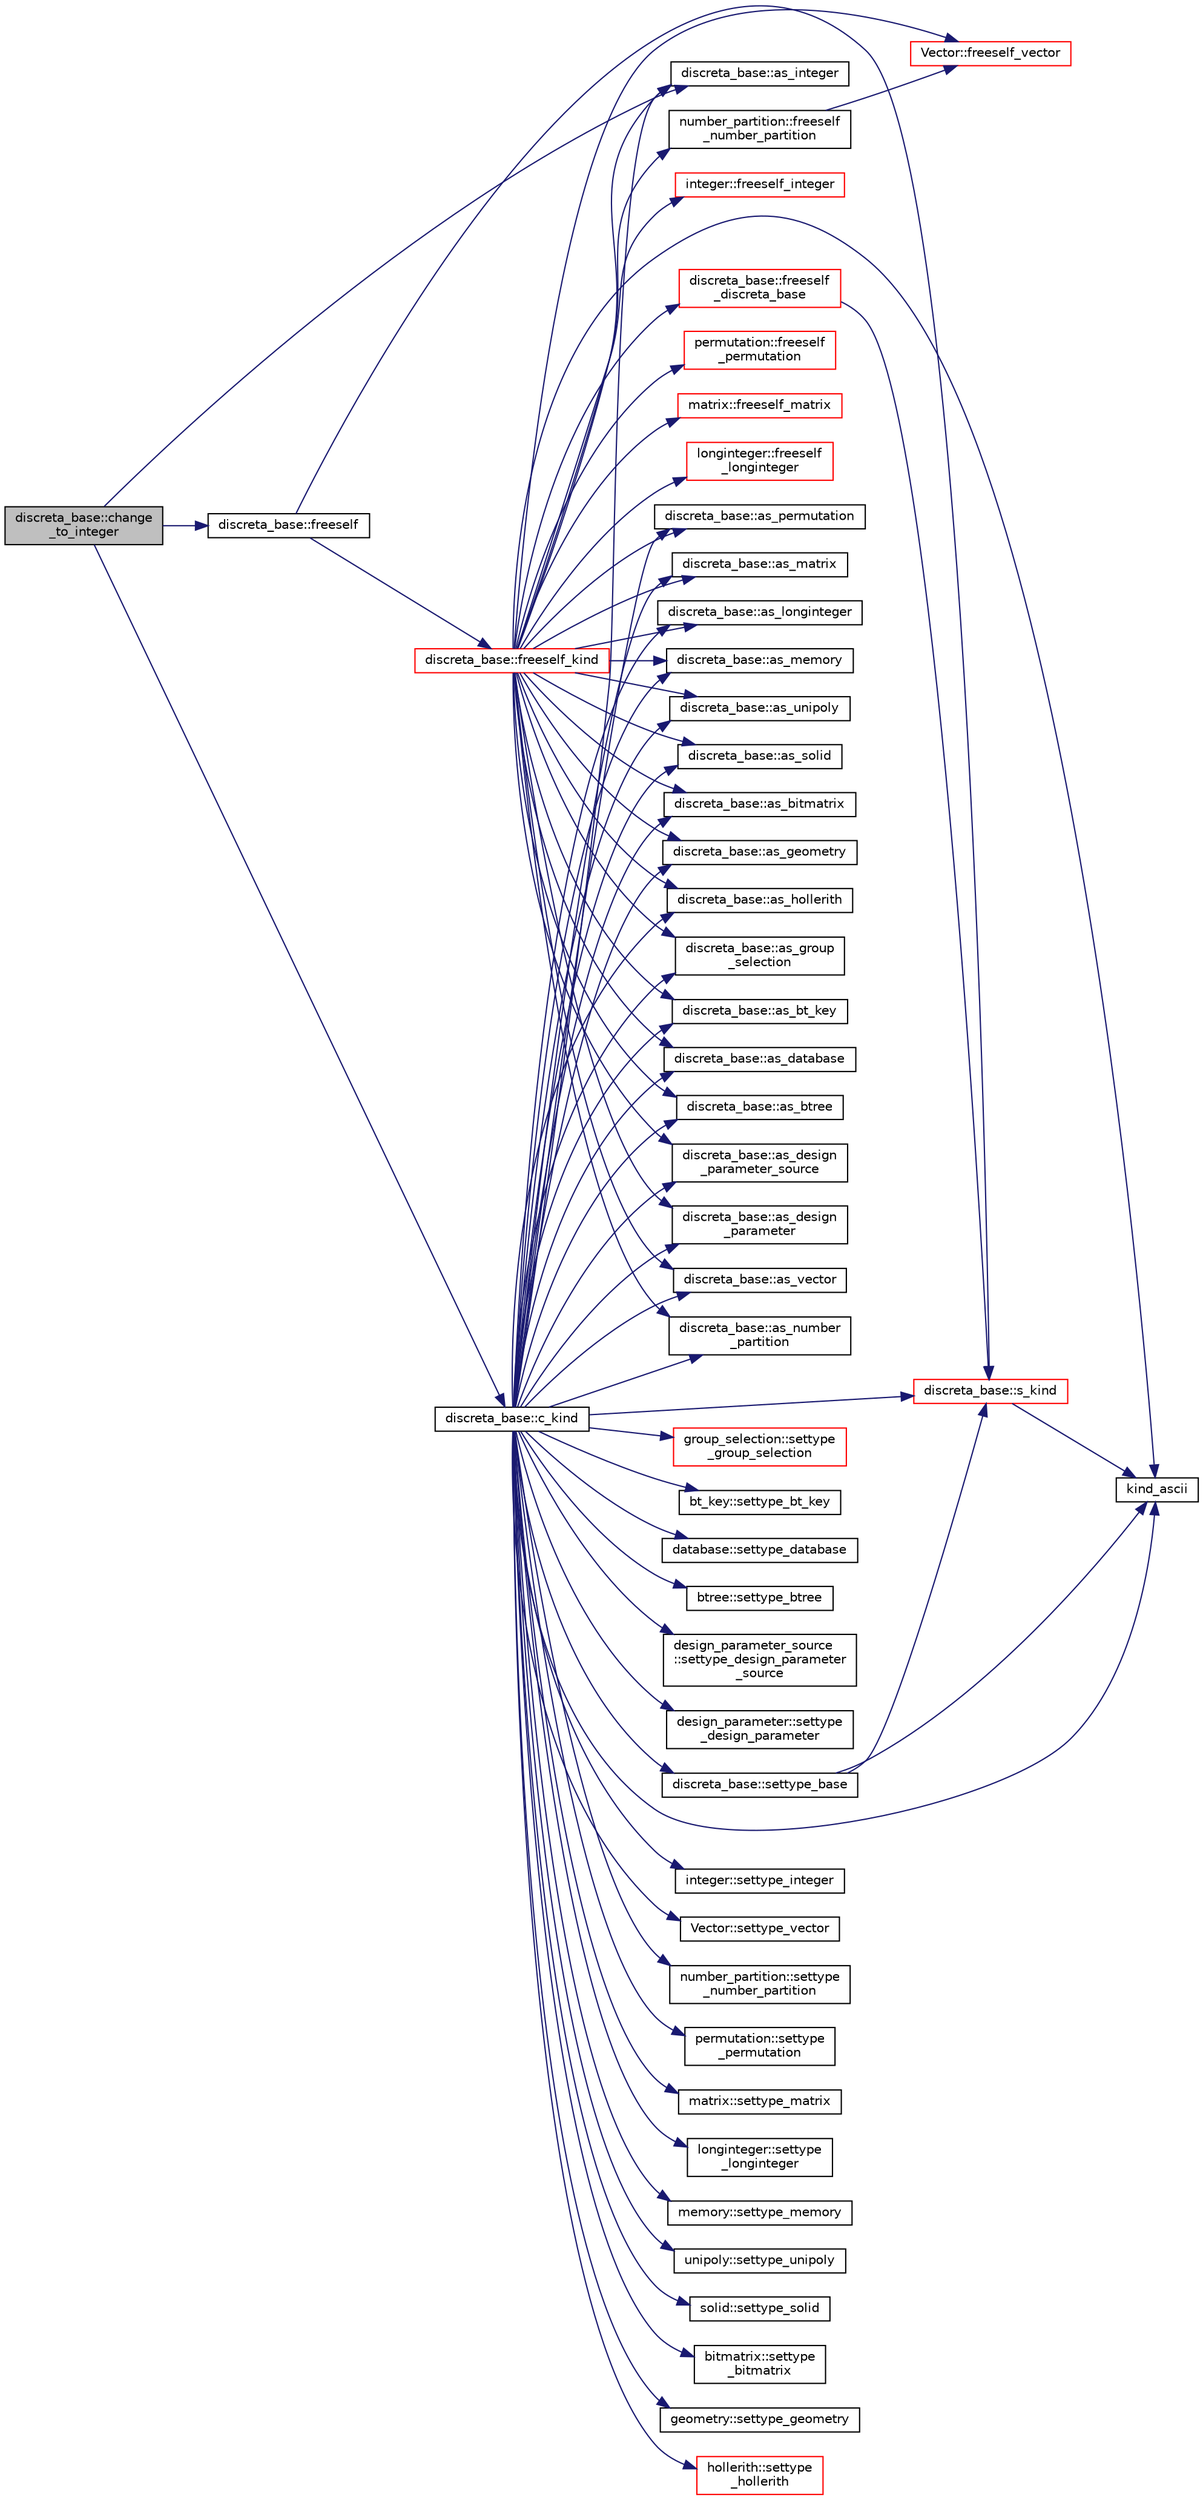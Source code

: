 digraph "discreta_base::change_to_integer"
{
  edge [fontname="Helvetica",fontsize="10",labelfontname="Helvetica",labelfontsize="10"];
  node [fontname="Helvetica",fontsize="10",shape=record];
  rankdir="LR";
  Node10227 [label="discreta_base::change\l_to_integer",height=0.2,width=0.4,color="black", fillcolor="grey75", style="filled", fontcolor="black"];
  Node10227 -> Node10228 [color="midnightblue",fontsize="10",style="solid",fontname="Helvetica"];
  Node10228 [label="discreta_base::freeself",height=0.2,width=0.4,color="black", fillcolor="white", style="filled",URL="$d7/d71/classdiscreta__base.html#a9a3c9501a562293b5667c11b9174d6e5"];
  Node10228 -> Node10229 [color="midnightblue",fontsize="10",style="solid",fontname="Helvetica"];
  Node10229 [label="discreta_base::freeself_kind",height=0.2,width=0.4,color="red", fillcolor="white", style="filled",URL="$d7/d71/classdiscreta__base.html#a63a23ada2165b3838fab719ed458cec8"];
  Node10229 -> Node10230 [color="midnightblue",fontsize="10",style="solid",fontname="Helvetica"];
  Node10230 [label="discreta_base::freeself\l_discreta_base",height=0.2,width=0.4,color="red", fillcolor="white", style="filled",URL="$d7/d71/classdiscreta__base.html#a8b1ec2cee4566034441e066dc2c027db"];
  Node10230 -> Node10231 [color="midnightblue",fontsize="10",style="solid",fontname="Helvetica"];
  Node10231 [label="discreta_base::s_kind",height=0.2,width=0.4,color="red", fillcolor="white", style="filled",URL="$d7/d71/classdiscreta__base.html#a8a830025c74adbbc3362418a7c2ba157"];
  Node10231 -> Node10233 [color="midnightblue",fontsize="10",style="solid",fontname="Helvetica"];
  Node10233 [label="kind_ascii",height=0.2,width=0.4,color="black", fillcolor="white", style="filled",URL="$d9/d60/discreta_8h.html#ad0ce825a9f29bc6cec27e1b64cfe27bf"];
  Node10229 -> Node10237 [color="midnightblue",fontsize="10",style="solid",fontname="Helvetica"];
  Node10237 [label="discreta_base::as_integer",height=0.2,width=0.4,color="black", fillcolor="white", style="filled",URL="$d7/d71/classdiscreta__base.html#a00d7691eaf874fd283d942692fe8dd26"];
  Node10229 -> Node10238 [color="midnightblue",fontsize="10",style="solid",fontname="Helvetica"];
  Node10238 [label="integer::freeself_integer",height=0.2,width=0.4,color="red", fillcolor="white", style="filled",URL="$d0/de5/classinteger.html#a02eb557612c9db1820dd75a77151edc0"];
  Node10229 -> Node10239 [color="midnightblue",fontsize="10",style="solid",fontname="Helvetica"];
  Node10239 [label="discreta_base::as_vector",height=0.2,width=0.4,color="black", fillcolor="white", style="filled",URL="$d7/d71/classdiscreta__base.html#a7bdd6cae39c380b128ee9e17e42cf020"];
  Node10229 -> Node10240 [color="midnightblue",fontsize="10",style="solid",fontname="Helvetica"];
  Node10240 [label="Vector::freeself_vector",height=0.2,width=0.4,color="red", fillcolor="white", style="filled",URL="$d5/db2/class_vector.html#ad55c58937ca8fb342247a2c0fb572d20"];
  Node10229 -> Node10242 [color="midnightblue",fontsize="10",style="solid",fontname="Helvetica"];
  Node10242 [label="discreta_base::as_number\l_partition",height=0.2,width=0.4,color="black", fillcolor="white", style="filled",URL="$d7/d71/classdiscreta__base.html#a307aa09de0e925d46697707968ffab00"];
  Node10229 -> Node10243 [color="midnightblue",fontsize="10",style="solid",fontname="Helvetica"];
  Node10243 [label="number_partition::freeself\l_number_partition",height=0.2,width=0.4,color="black", fillcolor="white", style="filled",URL="$df/d50/classnumber__partition.html#aa74111c1c8cd218b654e7b7c1ca42eb5"];
  Node10243 -> Node10240 [color="midnightblue",fontsize="10",style="solid",fontname="Helvetica"];
  Node10229 -> Node10244 [color="midnightblue",fontsize="10",style="solid",fontname="Helvetica"];
  Node10244 [label="discreta_base::as_permutation",height=0.2,width=0.4,color="black", fillcolor="white", style="filled",URL="$d7/d71/classdiscreta__base.html#aa4e72f36a82984239b12ae831e131098"];
  Node10229 -> Node10245 [color="midnightblue",fontsize="10",style="solid",fontname="Helvetica"];
  Node10245 [label="permutation::freeself\l_permutation",height=0.2,width=0.4,color="red", fillcolor="white", style="filled",URL="$d0/d08/classpermutation.html#a1f86343fa765d71c976d79e5ce372c12"];
  Node10229 -> Node10246 [color="midnightblue",fontsize="10",style="solid",fontname="Helvetica"];
  Node10246 [label="discreta_base::as_matrix",height=0.2,width=0.4,color="black", fillcolor="white", style="filled",URL="$d7/d71/classdiscreta__base.html#ae4d7f56d917a4707b838fbffde6467ff"];
  Node10229 -> Node10247 [color="midnightblue",fontsize="10",style="solid",fontname="Helvetica"];
  Node10247 [label="matrix::freeself_matrix",height=0.2,width=0.4,color="red", fillcolor="white", style="filled",URL="$d1/d8d/classmatrix.html#ab47d61820499f35c15bf82fb6a3b9bd1"];
  Node10229 -> Node10249 [color="midnightblue",fontsize="10",style="solid",fontname="Helvetica"];
  Node10249 [label="discreta_base::as_longinteger",height=0.2,width=0.4,color="black", fillcolor="white", style="filled",URL="$d7/d71/classdiscreta__base.html#a20a094639eb711b10c8694c51937f7cd"];
  Node10229 -> Node10250 [color="midnightblue",fontsize="10",style="solid",fontname="Helvetica"];
  Node10250 [label="longinteger::freeself\l_longinteger",height=0.2,width=0.4,color="red", fillcolor="white", style="filled",URL="$d3/d71/classlonginteger.html#a82006f4b7c6bf897de0387497e16c219"];
  Node10229 -> Node10252 [color="midnightblue",fontsize="10",style="solid",fontname="Helvetica"];
  Node10252 [label="discreta_base::as_memory",height=0.2,width=0.4,color="black", fillcolor="white", style="filled",URL="$d7/d71/classdiscreta__base.html#ad94b2d7dce0cd4fa22db57f6e79c4bd2"];
  Node10229 -> Node10254 [color="midnightblue",fontsize="10",style="solid",fontname="Helvetica"];
  Node10254 [label="discreta_base::as_unipoly",height=0.2,width=0.4,color="black", fillcolor="white", style="filled",URL="$d7/d71/classdiscreta__base.html#ad50d8027f039fe5c2478cddb243adc9d"];
  Node10229 -> Node10256 [color="midnightblue",fontsize="10",style="solid",fontname="Helvetica"];
  Node10256 [label="discreta_base::as_solid",height=0.2,width=0.4,color="black", fillcolor="white", style="filled",URL="$d7/d71/classdiscreta__base.html#a1fc5f2b85ec97ab0a69dd64903c970a5"];
  Node10229 -> Node10258 [color="midnightblue",fontsize="10",style="solid",fontname="Helvetica"];
  Node10258 [label="discreta_base::as_bitmatrix",height=0.2,width=0.4,color="black", fillcolor="white", style="filled",URL="$d7/d71/classdiscreta__base.html#a071ad54ea8ef6c9d1d15f532e5a76df6"];
  Node10229 -> Node10260 [color="midnightblue",fontsize="10",style="solid",fontname="Helvetica"];
  Node10260 [label="discreta_base::as_geometry",height=0.2,width=0.4,color="black", fillcolor="white", style="filled",URL="$d7/d71/classdiscreta__base.html#a38fc7b4cdd830703e9d87354b79bc5c8"];
  Node10229 -> Node10262 [color="midnightblue",fontsize="10",style="solid",fontname="Helvetica"];
  Node10262 [label="discreta_base::as_hollerith",height=0.2,width=0.4,color="black", fillcolor="white", style="filled",URL="$d7/d71/classdiscreta__base.html#a3e66f82711f314710107e2f29e589690"];
  Node10229 -> Node10264 [color="midnightblue",fontsize="10",style="solid",fontname="Helvetica"];
  Node10264 [label="discreta_base::as_group\l_selection",height=0.2,width=0.4,color="black", fillcolor="white", style="filled",URL="$d7/d71/classdiscreta__base.html#aae1bac4883c567718bef9fb610abbdc8"];
  Node10229 -> Node10266 [color="midnightblue",fontsize="10",style="solid",fontname="Helvetica"];
  Node10266 [label="discreta_base::as_bt_key",height=0.2,width=0.4,color="black", fillcolor="white", style="filled",URL="$d7/d71/classdiscreta__base.html#a2734c6e08dca17cf6588bd5064ec1b9f"];
  Node10229 -> Node10268 [color="midnightblue",fontsize="10",style="solid",fontname="Helvetica"];
  Node10268 [label="discreta_base::as_database",height=0.2,width=0.4,color="black", fillcolor="white", style="filled",URL="$d7/d71/classdiscreta__base.html#ab055d39d58210a2b03ba3d33703b09a9"];
  Node10229 -> Node10270 [color="midnightblue",fontsize="10",style="solid",fontname="Helvetica"];
  Node10270 [label="discreta_base::as_btree",height=0.2,width=0.4,color="black", fillcolor="white", style="filled",URL="$d7/d71/classdiscreta__base.html#a78e76674cef2ec113c17989c11288778"];
  Node10229 -> Node10272 [color="midnightblue",fontsize="10",style="solid",fontname="Helvetica"];
  Node10272 [label="discreta_base::as_design\l_parameter_source",height=0.2,width=0.4,color="black", fillcolor="white", style="filled",URL="$d7/d71/classdiscreta__base.html#a59cbf837c6582ded5bc586265d13d81a"];
  Node10229 -> Node10274 [color="midnightblue",fontsize="10",style="solid",fontname="Helvetica"];
  Node10274 [label="discreta_base::as_design\l_parameter",height=0.2,width=0.4,color="black", fillcolor="white", style="filled",URL="$d7/d71/classdiscreta__base.html#aab24ff38ea1c5471ab3de42e014d0f2a"];
  Node10229 -> Node10233 [color="midnightblue",fontsize="10",style="solid",fontname="Helvetica"];
  Node10228 -> Node10231 [color="midnightblue",fontsize="10",style="solid",fontname="Helvetica"];
  Node10227 -> Node10276 [color="midnightblue",fontsize="10",style="solid",fontname="Helvetica"];
  Node10276 [label="discreta_base::c_kind",height=0.2,width=0.4,color="black", fillcolor="white", style="filled",URL="$d7/d71/classdiscreta__base.html#adc2ff61589c2d083688e7a43f333cb62"];
  Node10276 -> Node10277 [color="midnightblue",fontsize="10",style="solid",fontname="Helvetica"];
  Node10277 [label="discreta_base::settype_base",height=0.2,width=0.4,color="black", fillcolor="white", style="filled",URL="$d7/d71/classdiscreta__base.html#a4f42899a89447d1c3993ea07c38f8ad4"];
  Node10277 -> Node10231 [color="midnightblue",fontsize="10",style="solid",fontname="Helvetica"];
  Node10277 -> Node10233 [color="midnightblue",fontsize="10",style="solid",fontname="Helvetica"];
  Node10276 -> Node10237 [color="midnightblue",fontsize="10",style="solid",fontname="Helvetica"];
  Node10276 -> Node10278 [color="midnightblue",fontsize="10",style="solid",fontname="Helvetica"];
  Node10278 [label="integer::settype_integer",height=0.2,width=0.4,color="black", fillcolor="white", style="filled",URL="$d0/de5/classinteger.html#a6265c65ef311229acd513d748faba796"];
  Node10276 -> Node10239 [color="midnightblue",fontsize="10",style="solid",fontname="Helvetica"];
  Node10276 -> Node10279 [color="midnightblue",fontsize="10",style="solid",fontname="Helvetica"];
  Node10279 [label="Vector::settype_vector",height=0.2,width=0.4,color="black", fillcolor="white", style="filled",URL="$d5/db2/class_vector.html#a34e0d00b18c051f23904a8429fa6c8b4"];
  Node10276 -> Node10242 [color="midnightblue",fontsize="10",style="solid",fontname="Helvetica"];
  Node10276 -> Node10280 [color="midnightblue",fontsize="10",style="solid",fontname="Helvetica"];
  Node10280 [label="number_partition::settype\l_number_partition",height=0.2,width=0.4,color="black", fillcolor="white", style="filled",URL="$df/d50/classnumber__partition.html#a3aaec1b557758f643ffc8555bbc358be"];
  Node10276 -> Node10244 [color="midnightblue",fontsize="10",style="solid",fontname="Helvetica"];
  Node10276 -> Node10281 [color="midnightblue",fontsize="10",style="solid",fontname="Helvetica"];
  Node10281 [label="permutation::settype\l_permutation",height=0.2,width=0.4,color="black", fillcolor="white", style="filled",URL="$d0/d08/classpermutation.html#af1eea29f86195cede9562e444664c28c"];
  Node10276 -> Node10246 [color="midnightblue",fontsize="10",style="solid",fontname="Helvetica"];
  Node10276 -> Node10282 [color="midnightblue",fontsize="10",style="solid",fontname="Helvetica"];
  Node10282 [label="matrix::settype_matrix",height=0.2,width=0.4,color="black", fillcolor="white", style="filled",URL="$d1/d8d/classmatrix.html#a1780283a64a789e4084d792683d276bb"];
  Node10276 -> Node10249 [color="midnightblue",fontsize="10",style="solid",fontname="Helvetica"];
  Node10276 -> Node10283 [color="midnightblue",fontsize="10",style="solid",fontname="Helvetica"];
  Node10283 [label="longinteger::settype\l_longinteger",height=0.2,width=0.4,color="black", fillcolor="white", style="filled",URL="$d3/d71/classlonginteger.html#ae5f811ece8df31b9ff114368a18e1dc5"];
  Node10276 -> Node10252 [color="midnightblue",fontsize="10",style="solid",fontname="Helvetica"];
  Node10276 -> Node10284 [color="midnightblue",fontsize="10",style="solid",fontname="Helvetica"];
  Node10284 [label="memory::settype_memory",height=0.2,width=0.4,color="black", fillcolor="white", style="filled",URL="$d8/d99/classmemory.html#a33aae277f9b8fe36b02e9d5da895451b"];
  Node10276 -> Node10254 [color="midnightblue",fontsize="10",style="solid",fontname="Helvetica"];
  Node10276 -> Node10285 [color="midnightblue",fontsize="10",style="solid",fontname="Helvetica"];
  Node10285 [label="unipoly::settype_unipoly",height=0.2,width=0.4,color="black", fillcolor="white", style="filled",URL="$d1/d89/classunipoly.html#a8db854fcc85c5e1150b1f1b1c005c95b"];
  Node10276 -> Node10256 [color="midnightblue",fontsize="10",style="solid",fontname="Helvetica"];
  Node10276 -> Node10286 [color="midnightblue",fontsize="10",style="solid",fontname="Helvetica"];
  Node10286 [label="solid::settype_solid",height=0.2,width=0.4,color="black", fillcolor="white", style="filled",URL="$d8/def/classsolid.html#a775bd4821f75a8aee4ea3d4335ff90e0"];
  Node10276 -> Node10258 [color="midnightblue",fontsize="10",style="solid",fontname="Helvetica"];
  Node10276 -> Node10287 [color="midnightblue",fontsize="10",style="solid",fontname="Helvetica"];
  Node10287 [label="bitmatrix::settype\l_bitmatrix",height=0.2,width=0.4,color="black", fillcolor="white", style="filled",URL="$de/dc8/classbitmatrix.html#acb571d947f9526665ebbdc0ce3e2a973"];
  Node10276 -> Node10260 [color="midnightblue",fontsize="10",style="solid",fontname="Helvetica"];
  Node10276 -> Node10288 [color="midnightblue",fontsize="10",style="solid",fontname="Helvetica"];
  Node10288 [label="geometry::settype_geometry",height=0.2,width=0.4,color="black", fillcolor="white", style="filled",URL="$da/d44/classgeometry.html#ab4a336baba6a3f56f5ffa053a5be5ba7"];
  Node10276 -> Node10262 [color="midnightblue",fontsize="10",style="solid",fontname="Helvetica"];
  Node10276 -> Node10289 [color="midnightblue",fontsize="10",style="solid",fontname="Helvetica"];
  Node10289 [label="hollerith::settype\l_hollerith",height=0.2,width=0.4,color="red", fillcolor="white", style="filled",URL="$d8/d99/classhollerith.html#a23bbd4acfc88a0e90f1245f243f51f76"];
  Node10276 -> Node10264 [color="midnightblue",fontsize="10",style="solid",fontname="Helvetica"];
  Node10276 -> Node10291 [color="midnightblue",fontsize="10",style="solid",fontname="Helvetica"];
  Node10291 [label="group_selection::settype\l_group_selection",height=0.2,width=0.4,color="red", fillcolor="white", style="filled",URL="$d6/db0/classgroup__selection.html#a015ed73b7b8d784bedd4d11ac1fc0ec1"];
  Node10276 -> Node10266 [color="midnightblue",fontsize="10",style="solid",fontname="Helvetica"];
  Node10276 -> Node10294 [color="midnightblue",fontsize="10",style="solid",fontname="Helvetica"];
  Node10294 [label="bt_key::settype_bt_key",height=0.2,width=0.4,color="black", fillcolor="white", style="filled",URL="$d1/de5/classbt__key.html#a352bb10beb7c789d8d29373035824800"];
  Node10276 -> Node10268 [color="midnightblue",fontsize="10",style="solid",fontname="Helvetica"];
  Node10276 -> Node10295 [color="midnightblue",fontsize="10",style="solid",fontname="Helvetica"];
  Node10295 [label="database::settype_database",height=0.2,width=0.4,color="black", fillcolor="white", style="filled",URL="$db/d72/classdatabase.html#a014639aa001462e480eb1f3984839b72"];
  Node10276 -> Node10270 [color="midnightblue",fontsize="10",style="solid",fontname="Helvetica"];
  Node10276 -> Node10296 [color="midnightblue",fontsize="10",style="solid",fontname="Helvetica"];
  Node10296 [label="btree::settype_btree",height=0.2,width=0.4,color="black", fillcolor="white", style="filled",URL="$dd/db0/classbtree.html#a5a1b9773c848908a6050cc733d2d9780"];
  Node10276 -> Node10272 [color="midnightblue",fontsize="10",style="solid",fontname="Helvetica"];
  Node10276 -> Node10297 [color="midnightblue",fontsize="10",style="solid",fontname="Helvetica"];
  Node10297 [label="design_parameter_source\l::settype_design_parameter\l_source",height=0.2,width=0.4,color="black", fillcolor="white", style="filled",URL="$df/d4b/classdesign__parameter__source.html#a3af3b851df87bd1661fb9c9ce18822c8"];
  Node10276 -> Node10274 [color="midnightblue",fontsize="10",style="solid",fontname="Helvetica"];
  Node10276 -> Node10298 [color="midnightblue",fontsize="10",style="solid",fontname="Helvetica"];
  Node10298 [label="design_parameter::settype\l_design_parameter",height=0.2,width=0.4,color="black", fillcolor="white", style="filled",URL="$da/d94/classdesign__parameter.html#a8b19d277f2b7d09c2531a527dfc0359e"];
  Node10276 -> Node10233 [color="midnightblue",fontsize="10",style="solid",fontname="Helvetica"];
  Node10276 -> Node10231 [color="midnightblue",fontsize="10",style="solid",fontname="Helvetica"];
  Node10227 -> Node10237 [color="midnightblue",fontsize="10",style="solid",fontname="Helvetica"];
}
